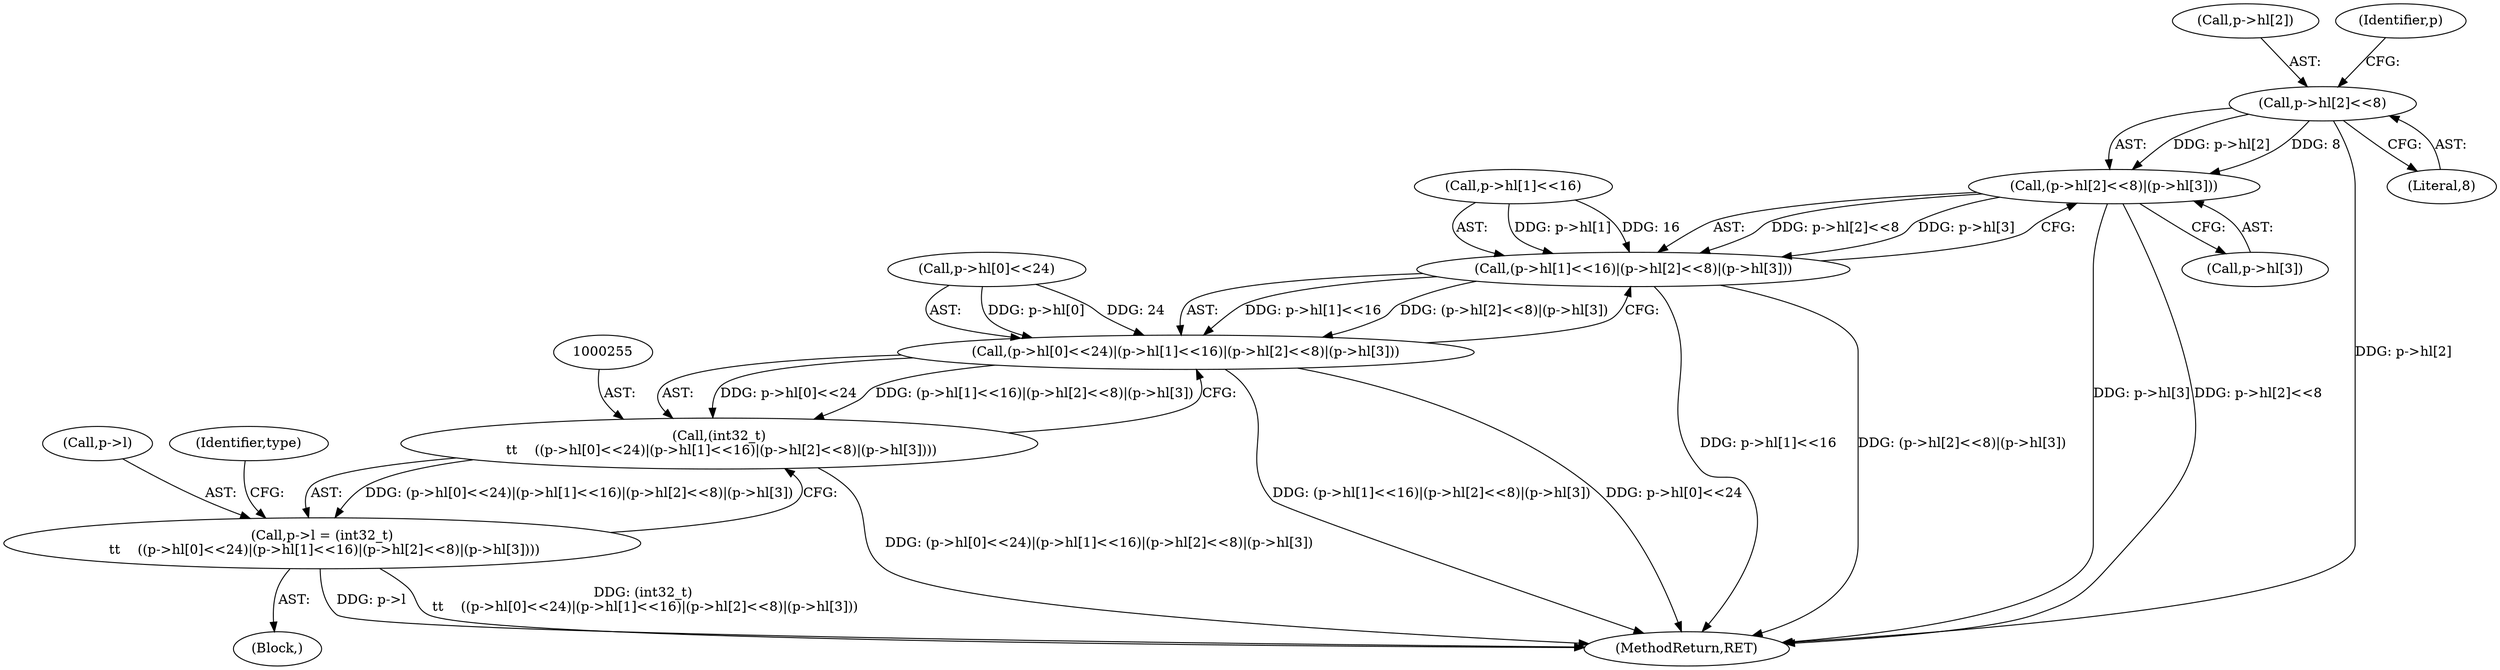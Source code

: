 digraph "0_file_4a284c89d6ef11aca34da65da7d673050a5ea320_2@array" {
"1000273" [label="(Call,p->hl[2]<<8)"];
"1000272" [label="(Call,(p->hl[2]<<8)|(p->hl[3]))"];
"1000264" [label="(Call,(p->hl[1]<<16)|(p->hl[2]<<8)|(p->hl[3]))"];
"1000256" [label="(Call,(p->hl[0]<<24)|(p->hl[1]<<16)|(p->hl[2]<<8)|(p->hl[3]))"];
"1000254" [label="(Call,(int32_t)\n \t\t    ((p->hl[0]<<24)|(p->hl[1]<<16)|(p->hl[2]<<8)|(p->hl[3])))"];
"1000250" [label="(Call,p->l = (int32_t)\n \t\t    ((p->hl[0]<<24)|(p->hl[1]<<16)|(p->hl[2]<<8)|(p->hl[3])))"];
"1000902" [label="(MethodReturn,RET)"];
"1000250" [label="(Call,p->l = (int32_t)\n \t\t    ((p->hl[0]<<24)|(p->hl[1]<<16)|(p->hl[2]<<8)|(p->hl[3])))"];
"1000280" [label="(Call,p->hl[3])"];
"1000274" [label="(Call,p->hl[2])"];
"1000272" [label="(Call,(p->hl[2]<<8)|(p->hl[3]))"];
"1000254" [label="(Call,(int32_t)\n \t\t    ((p->hl[0]<<24)|(p->hl[1]<<16)|(p->hl[2]<<8)|(p->hl[3])))"];
"1000257" [label="(Call,p->hl[0]<<24)"];
"1000273" [label="(Call,p->hl[2]<<8)"];
"1000265" [label="(Call,p->hl[1]<<16)"];
"1000251" [label="(Call,p->l)"];
"1000287" [label="(Identifier,type)"];
"1000256" [label="(Call,(p->hl[0]<<24)|(p->hl[1]<<16)|(p->hl[2]<<8)|(p->hl[3]))"];
"1000122" [label="(Block,)"];
"1000264" [label="(Call,(p->hl[1]<<16)|(p->hl[2]<<8)|(p->hl[3]))"];
"1000282" [label="(Identifier,p)"];
"1000279" [label="(Literal,8)"];
"1000273" -> "1000272"  [label="AST: "];
"1000273" -> "1000279"  [label="CFG: "];
"1000274" -> "1000273"  [label="AST: "];
"1000279" -> "1000273"  [label="AST: "];
"1000282" -> "1000273"  [label="CFG: "];
"1000273" -> "1000902"  [label="DDG: p->hl[2]"];
"1000273" -> "1000272"  [label="DDG: p->hl[2]"];
"1000273" -> "1000272"  [label="DDG: 8"];
"1000272" -> "1000264"  [label="AST: "];
"1000272" -> "1000280"  [label="CFG: "];
"1000280" -> "1000272"  [label="AST: "];
"1000264" -> "1000272"  [label="CFG: "];
"1000272" -> "1000902"  [label="DDG: p->hl[3]"];
"1000272" -> "1000902"  [label="DDG: p->hl[2]<<8"];
"1000272" -> "1000264"  [label="DDG: p->hl[2]<<8"];
"1000272" -> "1000264"  [label="DDG: p->hl[3]"];
"1000264" -> "1000256"  [label="AST: "];
"1000265" -> "1000264"  [label="AST: "];
"1000256" -> "1000264"  [label="CFG: "];
"1000264" -> "1000902"  [label="DDG: p->hl[1]<<16"];
"1000264" -> "1000902"  [label="DDG: (p->hl[2]<<8)|(p->hl[3])"];
"1000264" -> "1000256"  [label="DDG: p->hl[1]<<16"];
"1000264" -> "1000256"  [label="DDG: (p->hl[2]<<8)|(p->hl[3])"];
"1000265" -> "1000264"  [label="DDG: p->hl[1]"];
"1000265" -> "1000264"  [label="DDG: 16"];
"1000256" -> "1000254"  [label="AST: "];
"1000257" -> "1000256"  [label="AST: "];
"1000254" -> "1000256"  [label="CFG: "];
"1000256" -> "1000902"  [label="DDG: (p->hl[1]<<16)|(p->hl[2]<<8)|(p->hl[3])"];
"1000256" -> "1000902"  [label="DDG: p->hl[0]<<24"];
"1000256" -> "1000254"  [label="DDG: p->hl[0]<<24"];
"1000256" -> "1000254"  [label="DDG: (p->hl[1]<<16)|(p->hl[2]<<8)|(p->hl[3])"];
"1000257" -> "1000256"  [label="DDG: p->hl[0]"];
"1000257" -> "1000256"  [label="DDG: 24"];
"1000254" -> "1000250"  [label="AST: "];
"1000255" -> "1000254"  [label="AST: "];
"1000250" -> "1000254"  [label="CFG: "];
"1000254" -> "1000902"  [label="DDG: (p->hl[0]<<24)|(p->hl[1]<<16)|(p->hl[2]<<8)|(p->hl[3])"];
"1000254" -> "1000250"  [label="DDG: (p->hl[0]<<24)|(p->hl[1]<<16)|(p->hl[2]<<8)|(p->hl[3])"];
"1000250" -> "1000122"  [label="AST: "];
"1000251" -> "1000250"  [label="AST: "];
"1000287" -> "1000250"  [label="CFG: "];
"1000250" -> "1000902"  [label="DDG: p->l"];
"1000250" -> "1000902"  [label="DDG: (int32_t)\n \t\t    ((p->hl[0]<<24)|(p->hl[1]<<16)|(p->hl[2]<<8)|(p->hl[3]))"];
}
